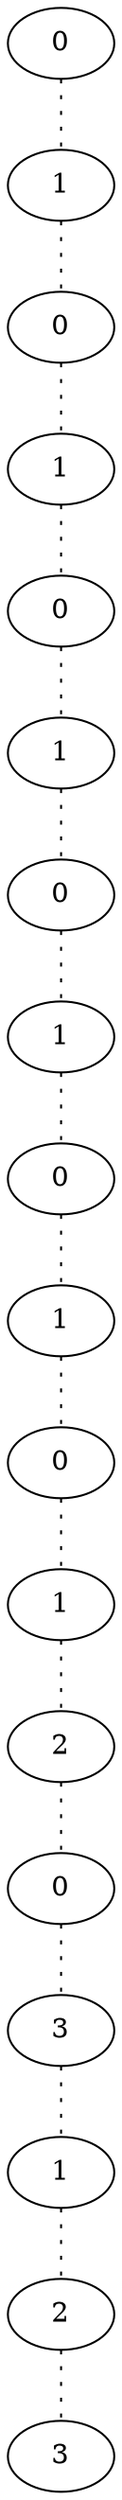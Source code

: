 graph {
a[label=0]
b[label=1]
c[label=0]
d[label=1]
e[label=0]
f[label=1]
g[label=0]
h[label=1]
i[label=0]
j[label=1]
k[label=0]
l[label=1]
m[label=2]
n[label=0]
o[label=3]
p[label=1]
q[label=2]
r[label=3]
a -- b [style=dotted];
b -- c [style=dotted];
c -- d [style=dotted];
d -- e [style=dotted];
e -- f [style=dotted];
f -- g [style=dotted];
g -- h [style=dotted];
h -- i [style=dotted];
i -- j [style=dotted];
j -- k [style=dotted];
k -- l [style=dotted];
l -- m [style=dotted];
m -- n [style=dotted];
n -- o [style=dotted];
o -- p [style=dotted];
p -- q [style=dotted];
q -- r [style=dotted];
}
